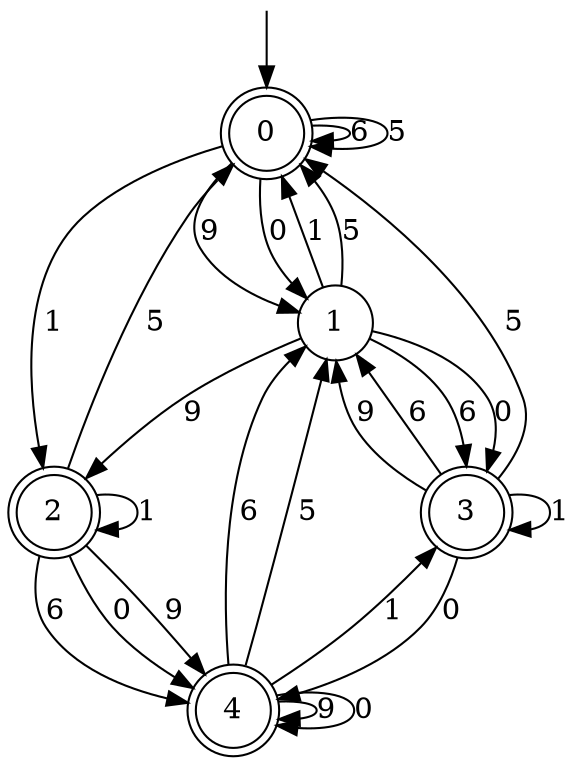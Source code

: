 digraph g {

	s0 [shape="doublecircle" label="0"];
	s1 [shape="circle" label="1"];
	s2 [shape="doublecircle" label="2"];
	s3 [shape="doublecircle" label="3"];
	s4 [shape="doublecircle" label="4"];
	s0 -> s1 [label="9"];
	s0 -> s2 [label="1"];
	s0 -> s0 [label="6"];
	s0 -> s0 [label="5"];
	s0 -> s1 [label="0"];
	s1 -> s2 [label="9"];
	s1 -> s0 [label="1"];
	s1 -> s3 [label="6"];
	s1 -> s0 [label="5"];
	s1 -> s3 [label="0"];
	s2 -> s4 [label="9"];
	s2 -> s2 [label="1"];
	s2 -> s4 [label="6"];
	s2 -> s0 [label="5"];
	s2 -> s4 [label="0"];
	s3 -> s1 [label="9"];
	s3 -> s3 [label="1"];
	s3 -> s1 [label="6"];
	s3 -> s0 [label="5"];
	s3 -> s4 [label="0"];
	s4 -> s4 [label="9"];
	s4 -> s3 [label="1"];
	s4 -> s1 [label="6"];
	s4 -> s1 [label="5"];
	s4 -> s4 [label="0"];

__start0 [label="" shape="none" width="0" height="0"];
__start0 -> s0;

}
